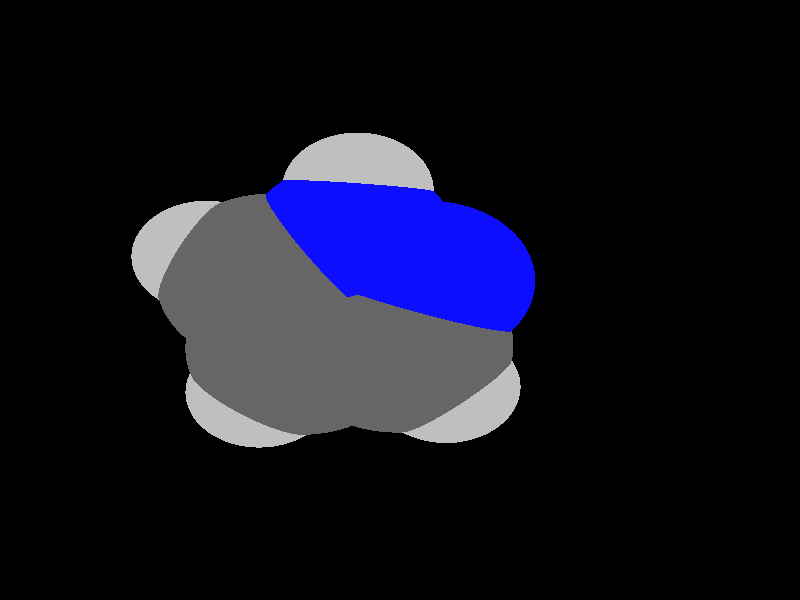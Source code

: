 global_settings {
	ambient_light rgb <0.200000002980232, 0.200000002980232, 0.200000002980232>
	max_trace_level 15
}

background { color rgb <0,0,0> }

camera {
	perspective
	location <7.62875691417766, -12.473887117326, -6.60215560157504>
	angle 40
	up <-0.489187610078055, -0.60921187233499, 0.624144515919364>
	right <0.754456098886401, 0.0634706483766647, 0.653274422924822> * 1
	direction <-0.437597391444732, 0.790463390297578, 0.428574557807652> }

light_source {
	<17.6401300076679, -29.4401955924974, 13.4042421632686>
	color rgb <1, 1, 1>
	fade_distance 50.4919090746009
	fade_power 0
	spotlight
	area_light <20, 0, 0>, <0, 0, 20>, 20, 20
	circular
	orient
	point_at <-17.6401300076679, 29.4401955924974, -13.4042421632686>
}

light_source {
	<-29.4063592181313, -2.06999477381306, 3.24584426297297>
	color rgb <0.300000011920929, 0.300000011920929, 0.300000011920929> shadowless
	fade_distance 50.4919090746009
	fade_power 0
	parallel
	point_at <29.4063592181313, 2.06999477381306, -3.24584426297297>
}

#default {
	finish {ambient 0.5 diffuse 1 specular 0.2 roughness .01 metallic 1}
}

union {
cylinder {
	<-0.471400383492665, -0.508019321162315, 0.513568137595145>, 	<0.131263565795903, -0.243324946589855, 0.647791271351272>, 0.075
	pigment { rgbt <0.0500000007450581, 0.0500000007450581, 1, 0> }
}
cylinder {
	<0.131263565795903, -0.243324946589855, 0.647791271351272>, 	<0.73392751508447, 0.0213694279826059, 0.7820144051074>, 0.075
	pigment { rgbt <0.0500000007450581, 0.0500000007450581, 1, 0> }
}
cylinder {
	<-0.471400383492665, -0.508019321162315, 0.513568137595145>, 	<-0.740741436623208, -0.279253955722985, -0.0543367524905908>, 0.075
	pigment { rgbt <0.0500000007450581, 0.0500000007450581, 1, 0> }
}
cylinder {
	<-0.740741436623208, -0.279253955722985, -0.0543367524905908>, 	<-1.0209547831319, -0.0412541860259021, -0.645165844082679>, 0.075
	pigment { rgbt <0.400000005960464, 0.400000005960464, 0.400000005960464, 0> }
}
cylinder {
	<0.833361113296099, 0.0500062790426893, 0.826163474271438>, 	<0.939399751747161, 0.455727359622898, 0.324173784640218>, 0.075
	pigment { rgbt <0.0500000007450581, 0.0500000007450581, 1, 0> }
}
cylinder {
	<0.634493916872842, -0.00726742307747756, 0.737865335943362>, 	<0.740532555323904, 0.398453657502731, 0.235875646312142>, 0.075
	pigment { rgbt <0.0500000007450581, 0.0500000007450581, 1, 0> }
}
cylinder {
	<0.939399751747161, 0.455727359622898, 0.324173784640218>, 	<1.04981545967042, 0.878195820044785, -0.198537066427421>, 0.075
	pigment { rgbt <0.400000005960464, 0.400000005960464, 0.400000005960464, 0> }
}
cylinder {
	<0.740532555323904, 0.398453657502731, 0.235875646312142>, 	<0.850948263247163, 0.820922117924619, -0.286835204755496>, 0.075
	pigment { rgbt <0.400000005960464, 0.400000005960464, 0.400000005960464, 0> }
}
cylinder {
	<0.950381861458792, 0.849558968984702, -0.242686135591458>, 	<0.41876981263446, 0.849904534400954, -0.703295474359105>, 0.075
	pigment { rgbt <0.400000005960464, 0.400000005960464, 0.400000005960464, 0> }
}
cylinder {
	<0.41876981263446, 0.849904534400954, -0.703295474359105>, 	<-0.112842236189872, 0.850250099817206, -1.16390481312675>, 0.075
	pigment { rgbt <0.400000005960464, 0.400000005960464, 0.400000005960464, 0> }
}
cylinder {
	<-0.181348080558349, 0.869305705910112, -1.25108326897333>, 	<-0.635404354029364, 0.423553562988558, -0.991713784451295>, 0.075
	pigment { rgbt <0.400000005960464, 0.400000005960464, 0.400000005960464, 0> }
}
cylinder {
	<-0.044336391821394, 0.8311944937243, -1.07672635728017>, 	<-0.498392665292408, 0.385442350802746, -0.817356872758137>, 0.075
	pigment { rgbt <0.400000005960464, 0.400000005960464, 0.400000005960464, 0> }
}
cylinder {
	<-0.635404354029364, 0.423553562988558, -0.991713784451295>, 	<-1.08946062750038, -0.0221985799329959, -0.732344299929258>, 0.075
	pigment { rgbt <0.400000005960464, 0.400000005960464, 0.400000005960464, 0> }
}
cylinder {
	<-0.498392665292408, 0.385442350802746, -0.817356872758137>, 	<-0.952448938763422, -0.0603097921188083, -0.5579873882361>, 0.075
	pigment { rgbt <0.400000005960464, 0.400000005960464, 0.400000005960464, 0> }
}
cylinder {
	<-0.112842236189872, 0.850250099817206, -1.16390481312675>, 	<-0.16807791815831, 1.19968520120411, -1.72310201414948>, 0.075
	pigment { rgbt <0.400000005960464, 0.400000005960464, 0.400000005960464, 0> }
}
cylinder {
	<-0.16807791815831, 1.19968520120411, -1.72310201414948>, 	<-0.203029317323918, 1.42079672324573, -2.07694438358748>, 0.075
	pigment { rgbt <0.75, 0.75, 0.75, 0> }
}
cylinder {
	<-1.0209547831319, -0.0412541860259021, -0.645165844082679>, 	<-1.61333285025295, -0.248006589062122, -0.855283551710229>, 0.075
	pigment { rgbt <0.400000005960464, 0.400000005960464, 0.400000005960464, 0> }
}
cylinder {
	<-1.61333285025295, -0.248006589062122, -0.855283551710229>, 	<-1.98815870423379, -0.37882869462601, -0.988235045982717>, 0.075
	pigment { rgbt <0.75, 0.75, 0.75, 0> }
}
cylinder {
	<0.950381861458792, 0.849558968984702, -0.242686135591458>, 	<1.51457504537305, 1.19674053041886, -0.262477334458777>, 0.075
	pigment { rgbt <0.400000005960464, 0.400000005960464, 0.400000005960464, 0> }
}
cylinder {
	<1.51457504537305, 1.19674053041886, -0.262477334458777>, 	<1.87190522266104, 1.41662700270428, -0.27501203498624>, 0.075
	pigment { rgbt <0.75, 0.75, 0.75, 0> }
}
cylinder {
	<-0.471400383492665, -0.508019321162315, 0.513568137595145>, 	<-0.70541762765664, -0.916921326101896, 0.909449131876212>, 0.075
	pigment { rgbt <0.0500000007450581, 0.0500000007450581, 1, 0> }
}
cylinder {
	<-0.70541762765664, -0.916921326101896, 0.909449131876212>, 	<-0.857293567244859, -1.18229653988824, 1.16637377940102>, 0.075
	pigment { rgbt <0.75, 0.75, 0.75, 0> }
}
sphere {
	<-0.471400383492665, -0.508019321162315, 0.513568137595145>, 0.3834
	pigment { rgbt <0.0500000007450581, 0.0500000007450581, 1,0> }
}
sphere {
	<0.73392751508447, 0.0213694279826059, 0.7820144051074>, 0.3834
	pigment { rgbt <0.0500000007450581, 0.0500000007450581, 1,0> }
}
sphere {
	<0.950381861458792, 0.849558968984702, -0.242686135591458>, 0.4104
	pigment { rgbt <0.400000005960464, 0.400000005960464, 0.400000005960464,0> }
}
sphere {
	<-0.112842236189872, 0.850250099817206, -1.16390481312675>, 0.4104
	pigment { rgbt <0.400000005960464, 0.400000005960464, 0.400000005960464,0> }
}
sphere {
	<-1.0209547831319, -0.0412541860259021, -0.645165844082679>, 0.4104
	pigment { rgbt <0.400000005960464, 0.400000005960464, 0.400000005960464,0> }
}
sphere {
	<-0.203029317323918, 1.42079672324573, -2.07694438358748>, 0.1674
	pigment { rgbt <0.75, 0.75, 0.75,0> }
}
sphere {
	<-1.98815870423379, -0.37882869462601, -0.988235045982717>, 0.1674
	pigment { rgbt <0.75, 0.75, 0.75,0> }
}
sphere {
	<1.87190522266104, 1.41662700270428, -0.27501203498624>, 0.1674
	pigment { rgbt <0.75, 0.75, 0.75,0> }
}
sphere {
	<-0.857293567244859, -1.18229653988824, 1.16637377940102>, 0.1674
	pigment { rgbt <0.75, 0.75, 0.75,0> }
}
}
merge {
}
union {
}
merge {
sphere {
	<-0.471400383492665, -0.508019321162315, 0.513568137595145>, 1.549845
	pigment { rgbt <0, 0, 0,0> }
}
sphere {
	<0.73392751508447, 0.0213694279826059, 0.7820144051074>, 1.549845
	pigment { rgbt <0, 0, 0,0> }
}
sphere {
	<0.950381861458792, 0.849558968984702, -0.242686135591458>, 1.69983
	pigment { rgbt <0, 0, 0,0> }
}
sphere {
	<-0.112842236189872, 0.850250099817206, -1.16390481312675>, 1.69983
	pigment { rgbt <0, 0, 0,0> }
}
sphere {
	<-1.0209547831319, -0.0412541860259021, -0.645165844082679>, 1.69983
	pigment { rgbt <0, 0, 0,0> }
}
sphere {
	<-0.203029317323918, 1.42079672324573, -2.07694438358748>, 1.09989
	pigment { rgbt <0, 0, 0,0> }
}
sphere {
	<-1.98815870423379, -0.37882869462601, -0.988235045982717>, 1.09989
	pigment { rgbt <0, 0, 0,0> }
}
sphere {
	<1.87190522266104, 1.41662700270428, -0.27501203498624>, 1.09989
	pigment { rgbt <0, 0, 0,0> }
}
sphere {
	<-0.857293567244859, -1.18229653988824, 1.16637377940102>, 1.09989
	pigment { rgbt <0, 0, 0,0> }
}
sphere {
	<-0.471400383492665, -0.508019321162315, 0.513568137595145>, 1.55
	pigment { rgbt <0.0500000007450581, 0.0500000007450581, 1,0.350000023841858> }
}
sphere {
	<0.73392751508447, 0.0213694279826059, 0.7820144051074>, 1.55
	pigment { rgbt <0.0500000007450581, 0.0500000007450581, 1,0.350000023841858> }
}
sphere {
	<0.950381861458792, 0.849558968984702, -0.242686135591458>, 1.7
	pigment { rgbt <0.400000005960464, 0.400000005960464, 0.400000005960464,0.350000023841858> }
}
sphere {
	<-0.112842236189872, 0.850250099817206, -1.16390481312675>, 1.7
	pigment { rgbt <0.400000005960464, 0.400000005960464, 0.400000005960464,0.350000023841858> }
}
sphere {
	<-1.0209547831319, -0.0412541860259021, -0.645165844082679>, 1.7
	pigment { rgbt <0.400000005960464, 0.400000005960464, 0.400000005960464,0.350000023841858> }
}
sphere {
	<-0.203029317323918, 1.42079672324573, -2.07694438358748>, 1.1
	pigment { rgbt <0.75, 0.75, 0.75,0.350000023841858> }
}
sphere {
	<-1.98815870423379, -0.37882869462601, -0.988235045982717>, 1.1
	pigment { rgbt <0.75, 0.75, 0.75,0.350000023841858> }
}
sphere {
	<1.87190522266104, 1.41662700270428, -0.27501203498624>, 1.1
	pigment { rgbt <0.75, 0.75, 0.75,0.350000023841858> }
}
sphere {
	<-0.857293567244859, -1.18229653988824, 1.16637377940102>, 1.1
	pigment { rgbt <0.75, 0.75, 0.75,0.350000023841858> }
}
}
